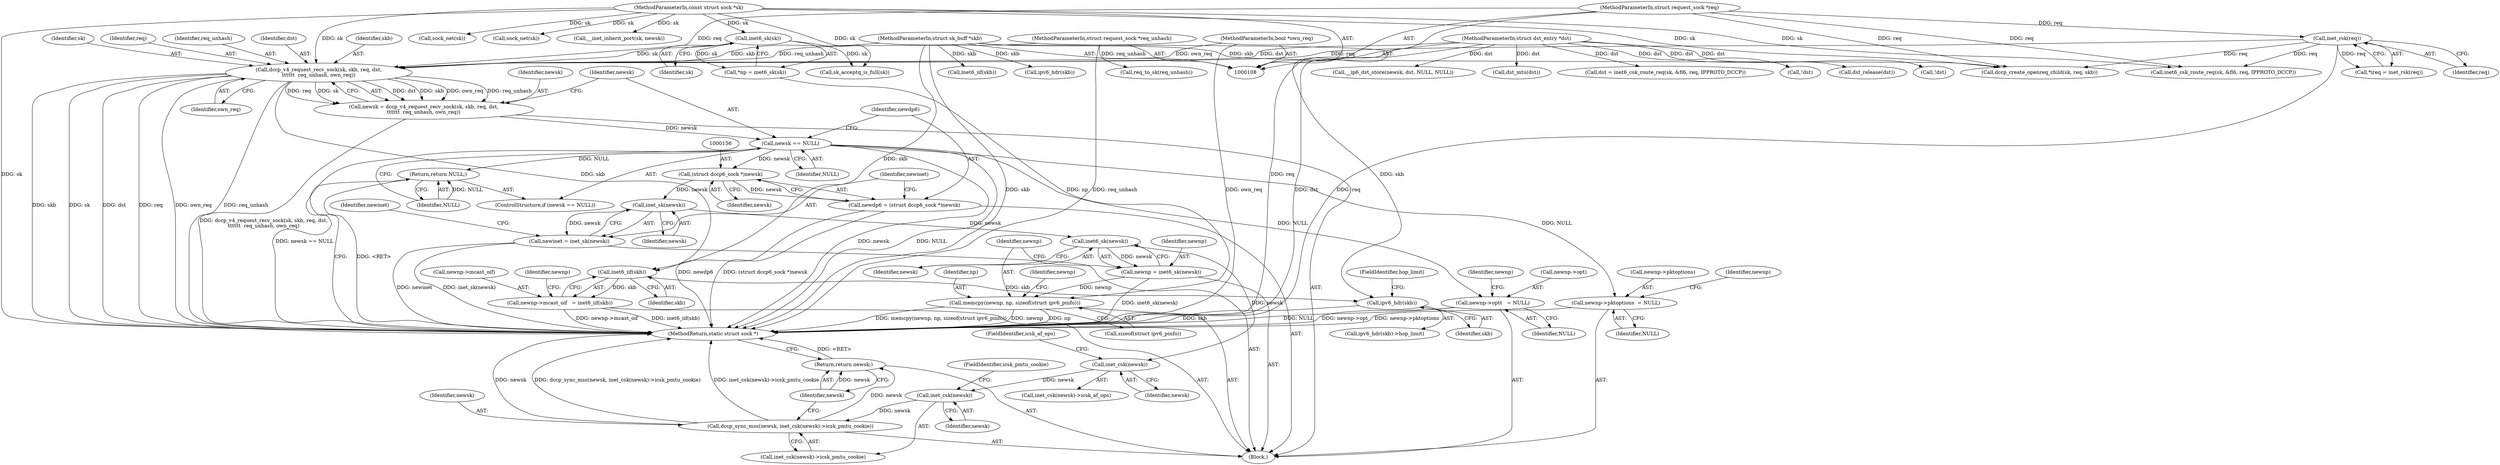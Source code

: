 digraph "0_linux_45f6fad84cc305103b28d73482b344d7f5b76f39_0@API" {
"1000140" [label="(Call,dccp_v4_request_recv_sock(sk, skb, req, dst,\n\t\t\t\t\t\t  req_unhash, own_req))"];
"1000125" [label="(Call,inet6_sk(sk))"];
"1000109" [label="(MethodParameterIn,const struct sock *sk)"];
"1000110" [label="(MethodParameterIn,struct sk_buff *skb)"];
"1000119" [label="(Call,inet_rsk(req))"];
"1000111" [label="(MethodParameterIn,struct request_sock *req)"];
"1000112" [label="(MethodParameterIn,struct dst_entry *dst)"];
"1000113" [label="(MethodParameterIn,struct request_sock *req_unhash)"];
"1000114" [label="(MethodParameterIn,bool *own_req)"];
"1000138" [label="(Call,newsk = dccp_v4_request_recv_sock(sk, skb, req, dst,\n\t\t\t\t\t\t  req_unhash, own_req))"];
"1000148" [label="(Call,newsk == NULL)"];
"1000151" [label="(Return,return NULL;)"];
"1000155" [label="(Call,(struct dccp6_sock *)newsk)"];
"1000153" [label="(Call,newdp6 = (struct dccp6_sock *)newsk)"];
"1000160" [label="(Call,inet_sk(newsk))"];
"1000158" [label="(Call,newinet = inet_sk(newsk))"];
"1000172" [label="(Call,inet6_sk(newsk))"];
"1000170" [label="(Call,newnp = inet6_sk(newsk))"];
"1000174" [label="(Call,memcpy(newnp, np, sizeof(struct ipv6_pinfo)))"];
"1000188" [label="(Call,inet_csk(newsk))"];
"1000225" [label="(Call,inet_csk(newsk))"];
"1000222" [label="(Call,dccp_sync_mss(newsk, inet_csk(newsk)->icsk_pmtu_cookie))"];
"1000228" [label="(Return,return newsk;)"];
"1000198" [label="(Call,newnp->pktoptions  = NULL)"];
"1000203" [label="(Call,newnp->opt\t   = NULL)"];
"1000212" [label="(Call,inet6_iif(skb))"];
"1000208" [label="(Call,newnp->mcast_oif   = inet6_iif(skb))"];
"1000219" [label="(Call,ipv6_hdr(skb))"];
"1000140" [label="(Call,dccp_v4_request_recv_sock(sk, skb, req, dst,\n\t\t\t\t\t\t  req_unhash, own_req))"];
"1000172" [label="(Call,inet6_sk(newsk))"];
"1000181" [label="(Identifier,newnp)"];
"1000170" [label="(Call,newnp = inet6_sk(newsk))"];
"1000228" [label="(Return,return newsk;)"];
"1000147" [label="(ControlStructure,if (newsk == NULL))"];
"1000139" [label="(Identifier,newsk)"];
"1000142" [label="(Identifier,skb)"];
"1000213" [label="(Identifier,skb)"];
"1000189" [label="(Identifier,newsk)"];
"1000171" [label="(Identifier,newnp)"];
"1000202" [label="(Identifier,NULL)"];
"1000174" [label="(Call,memcpy(newnp, np, sizeof(struct ipv6_pinfo)))"];
"1000220" [label="(Identifier,skb)"];
"1000212" [label="(Call,inet6_iif(skb))"];
"1000151" [label="(Return,return NULL;)"];
"1000224" [label="(Call,inet_csk(newsk)->icsk_pmtu_cookie)"];
"1000114" [label="(MethodParameterIn,bool *own_req)"];
"1000164" [label="(Identifier,newinet)"];
"1000221" [label="(FieldIdentifier,hop_limit)"];
"1000209" [label="(Call,newnp->mcast_oif)"];
"1000229" [label="(Identifier,newsk)"];
"1000226" [label="(Identifier,newsk)"];
"1000141" [label="(Identifier,sk)"];
"1000208" [label="(Call,newnp->mcast_oif   = inet6_iif(skb))"];
"1000198" [label="(Call,newnp->pktoptions  = NULL)"];
"1000498" [label="(Call,dst_release(dst))"];
"1000143" [label="(Identifier,req)"];
"1000125" [label="(Call,inet6_sk(sk))"];
"1000148" [label="(Call,newsk == NULL)"];
"1000203" [label="(Call,newnp->opt\t   = NULL)"];
"1000231" [label="(Call,sk_acceptq_is_full(sk))"];
"1000223" [label="(Identifier,newsk)"];
"1000507" [label="(MethodReturn,static struct sock *)"];
"1000153" [label="(Call,newdp6 = (struct dccp6_sock *)newsk)"];
"1000365" [label="(Call,inet6_iif(skb))"];
"1000149" [label="(Identifier,newsk)"];
"1000160" [label="(Call,inet_sk(newsk))"];
"1000222" [label="(Call,dccp_sync_mss(newsk, inet_csk(newsk)->icsk_pmtu_cookie))"];
"1000158" [label="(Call,newinet = inet_sk(newsk))"];
"1000502" [label="(Call,sock_net(sk))"];
"1000253" [label="(Call,dccp_create_openreq_child(sk, req, skb))"];
"1000494" [label="(Call,sock_net(sk))"];
"1000219" [label="(Call,ipv6_hdr(skb))"];
"1000111" [label="(MethodParameterIn,struct request_sock *req)"];
"1000227" [label="(FieldIdentifier,icsk_pmtu_cookie)"];
"1000137" [label="(Block,)"];
"1000161" [label="(Identifier,newsk)"];
"1000110" [label="(MethodParameterIn,struct sk_buff *skb)"];
"1000177" [label="(Call,sizeof(struct ipv6_pinfo))"];
"1000117" [label="(Call,*ireq = inet_rsk(req))"];
"1000109" [label="(MethodParameterIn,const struct sock *sk)"];
"1000159" [label="(Identifier,newinet)"];
"1000190" [label="(FieldIdentifier,icsk_af_ops)"];
"1000113" [label="(MethodParameterIn,struct request_sock *req_unhash)"];
"1000112" [label="(MethodParameterIn,struct dst_entry *dst)"];
"1000187" [label="(Call,inet_csk(newsk)->icsk_af_ops)"];
"1000138" [label="(Call,newsk = dccp_v4_request_recv_sock(sk, skb, req, dst,\n\t\t\t\t\t\t  req_unhash, own_req))"];
"1000188" [label="(Call,inet_csk(newsk))"];
"1000152" [label="(Identifier,NULL)"];
"1000204" [label="(Call,newnp->opt)"];
"1000146" [label="(Identifier,own_req)"];
"1000210" [label="(Identifier,newnp)"];
"1000175" [label="(Identifier,newnp)"];
"1000235" [label="(Call,!dst)"];
"1000199" [label="(Call,newnp->pktoptions)"];
"1000207" [label="(Identifier,NULL)"];
"1000150" [label="(Identifier,NULL)"];
"1000157" [label="(Identifier,newsk)"];
"1000120" [label="(Identifier,req)"];
"1000205" [label="(Identifier,newnp)"];
"1000126" [label="(Identifier,sk)"];
"1000262" [label="(Call,__ip6_dst_store(newsk, dst, NULL, NULL))"];
"1000420" [label="(Call,dst_mtu(dst))"];
"1000453" [label="(Call,req_to_sk(req_unhash))"];
"1000218" [label="(Call,ipv6_hdr(skb)->hop_limit)"];
"1000154" [label="(Identifier,newdp6)"];
"1000155" [label="(Call,(struct dccp6_sock *)newsk)"];
"1000216" [label="(Identifier,newnp)"];
"1000145" [label="(Identifier,req_unhash)"];
"1000119" [label="(Call,inet_rsk(req))"];
"1000144" [label="(Identifier,dst)"];
"1000176" [label="(Identifier,np)"];
"1000372" [label="(Call,ipv6_hdr(skb))"];
"1000173" [label="(Identifier,newsk)"];
"1000225" [label="(Call,inet_csk(newsk))"];
"1000438" [label="(Call,__inet_inherit_port(sk, newsk))"];
"1000241" [label="(Call,inet6_csk_route_req(sk, &fl6, req, IPPROTO_DCCP))"];
"1000239" [label="(Call,dst = inet6_csk_route_req(sk, &fl6, req, IPPROTO_DCCP))"];
"1000123" [label="(Call,*np = inet6_sk(sk))"];
"1000248" [label="(Call,!dst)"];
"1000140" -> "1000138"  [label="AST: "];
"1000140" -> "1000146"  [label="CFG: "];
"1000141" -> "1000140"  [label="AST: "];
"1000142" -> "1000140"  [label="AST: "];
"1000143" -> "1000140"  [label="AST: "];
"1000144" -> "1000140"  [label="AST: "];
"1000145" -> "1000140"  [label="AST: "];
"1000146" -> "1000140"  [label="AST: "];
"1000138" -> "1000140"  [label="CFG: "];
"1000140" -> "1000507"  [label="DDG: skb"];
"1000140" -> "1000507"  [label="DDG: sk"];
"1000140" -> "1000507"  [label="DDG: dst"];
"1000140" -> "1000507"  [label="DDG: req"];
"1000140" -> "1000507"  [label="DDG: req_unhash"];
"1000140" -> "1000507"  [label="DDG: own_req"];
"1000140" -> "1000138"  [label="DDG: dst"];
"1000140" -> "1000138"  [label="DDG: skb"];
"1000140" -> "1000138"  [label="DDG: own_req"];
"1000140" -> "1000138"  [label="DDG: req_unhash"];
"1000140" -> "1000138"  [label="DDG: req"];
"1000140" -> "1000138"  [label="DDG: sk"];
"1000125" -> "1000140"  [label="DDG: sk"];
"1000109" -> "1000140"  [label="DDG: sk"];
"1000110" -> "1000140"  [label="DDG: skb"];
"1000119" -> "1000140"  [label="DDG: req"];
"1000111" -> "1000140"  [label="DDG: req"];
"1000112" -> "1000140"  [label="DDG: dst"];
"1000113" -> "1000140"  [label="DDG: req_unhash"];
"1000114" -> "1000140"  [label="DDG: own_req"];
"1000140" -> "1000212"  [label="DDG: skb"];
"1000125" -> "1000123"  [label="AST: "];
"1000125" -> "1000126"  [label="CFG: "];
"1000126" -> "1000125"  [label="AST: "];
"1000123" -> "1000125"  [label="CFG: "];
"1000125" -> "1000123"  [label="DDG: sk"];
"1000109" -> "1000125"  [label="DDG: sk"];
"1000125" -> "1000231"  [label="DDG: sk"];
"1000109" -> "1000108"  [label="AST: "];
"1000109" -> "1000507"  [label="DDG: sk"];
"1000109" -> "1000231"  [label="DDG: sk"];
"1000109" -> "1000241"  [label="DDG: sk"];
"1000109" -> "1000253"  [label="DDG: sk"];
"1000109" -> "1000438"  [label="DDG: sk"];
"1000109" -> "1000494"  [label="DDG: sk"];
"1000109" -> "1000502"  [label="DDG: sk"];
"1000110" -> "1000108"  [label="AST: "];
"1000110" -> "1000507"  [label="DDG: skb"];
"1000110" -> "1000212"  [label="DDG: skb"];
"1000110" -> "1000219"  [label="DDG: skb"];
"1000110" -> "1000253"  [label="DDG: skb"];
"1000110" -> "1000365"  [label="DDG: skb"];
"1000110" -> "1000372"  [label="DDG: skb"];
"1000119" -> "1000117"  [label="AST: "];
"1000119" -> "1000120"  [label="CFG: "];
"1000120" -> "1000119"  [label="AST: "];
"1000117" -> "1000119"  [label="CFG: "];
"1000119" -> "1000507"  [label="DDG: req"];
"1000119" -> "1000117"  [label="DDG: req"];
"1000111" -> "1000119"  [label="DDG: req"];
"1000119" -> "1000241"  [label="DDG: req"];
"1000119" -> "1000253"  [label="DDG: req"];
"1000111" -> "1000108"  [label="AST: "];
"1000111" -> "1000507"  [label="DDG: req"];
"1000111" -> "1000241"  [label="DDG: req"];
"1000111" -> "1000253"  [label="DDG: req"];
"1000112" -> "1000108"  [label="AST: "];
"1000112" -> "1000507"  [label="DDG: dst"];
"1000112" -> "1000235"  [label="DDG: dst"];
"1000112" -> "1000239"  [label="DDG: dst"];
"1000112" -> "1000248"  [label="DDG: dst"];
"1000112" -> "1000262"  [label="DDG: dst"];
"1000112" -> "1000420"  [label="DDG: dst"];
"1000112" -> "1000498"  [label="DDG: dst"];
"1000113" -> "1000108"  [label="AST: "];
"1000113" -> "1000507"  [label="DDG: req_unhash"];
"1000113" -> "1000453"  [label="DDG: req_unhash"];
"1000114" -> "1000108"  [label="AST: "];
"1000114" -> "1000507"  [label="DDG: own_req"];
"1000138" -> "1000137"  [label="AST: "];
"1000139" -> "1000138"  [label="AST: "];
"1000149" -> "1000138"  [label="CFG: "];
"1000138" -> "1000507"  [label="DDG: dccp_v4_request_recv_sock(sk, skb, req, dst,\n\t\t\t\t\t\t  req_unhash, own_req)"];
"1000138" -> "1000148"  [label="DDG: newsk"];
"1000148" -> "1000147"  [label="AST: "];
"1000148" -> "1000150"  [label="CFG: "];
"1000149" -> "1000148"  [label="AST: "];
"1000150" -> "1000148"  [label="AST: "];
"1000152" -> "1000148"  [label="CFG: "];
"1000154" -> "1000148"  [label="CFG: "];
"1000148" -> "1000507"  [label="DDG: newsk == NULL"];
"1000148" -> "1000507"  [label="DDG: newsk"];
"1000148" -> "1000507"  [label="DDG: NULL"];
"1000148" -> "1000151"  [label="DDG: NULL"];
"1000148" -> "1000155"  [label="DDG: newsk"];
"1000148" -> "1000198"  [label="DDG: NULL"];
"1000148" -> "1000203"  [label="DDG: NULL"];
"1000151" -> "1000147"  [label="AST: "];
"1000151" -> "1000152"  [label="CFG: "];
"1000152" -> "1000151"  [label="AST: "];
"1000507" -> "1000151"  [label="CFG: "];
"1000151" -> "1000507"  [label="DDG: <RET>"];
"1000152" -> "1000151"  [label="DDG: NULL"];
"1000155" -> "1000153"  [label="AST: "];
"1000155" -> "1000157"  [label="CFG: "];
"1000156" -> "1000155"  [label="AST: "];
"1000157" -> "1000155"  [label="AST: "];
"1000153" -> "1000155"  [label="CFG: "];
"1000155" -> "1000153"  [label="DDG: newsk"];
"1000155" -> "1000160"  [label="DDG: newsk"];
"1000153" -> "1000137"  [label="AST: "];
"1000154" -> "1000153"  [label="AST: "];
"1000159" -> "1000153"  [label="CFG: "];
"1000153" -> "1000507"  [label="DDG: (struct dccp6_sock *)newsk"];
"1000153" -> "1000507"  [label="DDG: newdp6"];
"1000160" -> "1000158"  [label="AST: "];
"1000160" -> "1000161"  [label="CFG: "];
"1000161" -> "1000160"  [label="AST: "];
"1000158" -> "1000160"  [label="CFG: "];
"1000160" -> "1000158"  [label="DDG: newsk"];
"1000160" -> "1000172"  [label="DDG: newsk"];
"1000158" -> "1000137"  [label="AST: "];
"1000159" -> "1000158"  [label="AST: "];
"1000164" -> "1000158"  [label="CFG: "];
"1000158" -> "1000507"  [label="DDG: newinet"];
"1000158" -> "1000507"  [label="DDG: inet_sk(newsk)"];
"1000172" -> "1000170"  [label="AST: "];
"1000172" -> "1000173"  [label="CFG: "];
"1000173" -> "1000172"  [label="AST: "];
"1000170" -> "1000172"  [label="CFG: "];
"1000172" -> "1000170"  [label="DDG: newsk"];
"1000172" -> "1000188"  [label="DDG: newsk"];
"1000170" -> "1000137"  [label="AST: "];
"1000171" -> "1000170"  [label="AST: "];
"1000175" -> "1000170"  [label="CFG: "];
"1000170" -> "1000507"  [label="DDG: inet6_sk(newsk)"];
"1000170" -> "1000174"  [label="DDG: newnp"];
"1000174" -> "1000137"  [label="AST: "];
"1000174" -> "1000177"  [label="CFG: "];
"1000175" -> "1000174"  [label="AST: "];
"1000176" -> "1000174"  [label="AST: "];
"1000177" -> "1000174"  [label="AST: "];
"1000181" -> "1000174"  [label="CFG: "];
"1000174" -> "1000507"  [label="DDG: np"];
"1000174" -> "1000507"  [label="DDG: memcpy(newnp, np, sizeof(struct ipv6_pinfo))"];
"1000174" -> "1000507"  [label="DDG: newnp"];
"1000123" -> "1000174"  [label="DDG: np"];
"1000188" -> "1000187"  [label="AST: "];
"1000188" -> "1000189"  [label="CFG: "];
"1000189" -> "1000188"  [label="AST: "];
"1000190" -> "1000188"  [label="CFG: "];
"1000188" -> "1000225"  [label="DDG: newsk"];
"1000225" -> "1000224"  [label="AST: "];
"1000225" -> "1000226"  [label="CFG: "];
"1000226" -> "1000225"  [label="AST: "];
"1000227" -> "1000225"  [label="CFG: "];
"1000225" -> "1000222"  [label="DDG: newsk"];
"1000222" -> "1000137"  [label="AST: "];
"1000222" -> "1000224"  [label="CFG: "];
"1000223" -> "1000222"  [label="AST: "];
"1000224" -> "1000222"  [label="AST: "];
"1000229" -> "1000222"  [label="CFG: "];
"1000222" -> "1000507"  [label="DDG: newsk"];
"1000222" -> "1000507"  [label="DDG: dccp_sync_mss(newsk, inet_csk(newsk)->icsk_pmtu_cookie)"];
"1000222" -> "1000507"  [label="DDG: inet_csk(newsk)->icsk_pmtu_cookie"];
"1000222" -> "1000228"  [label="DDG: newsk"];
"1000228" -> "1000137"  [label="AST: "];
"1000228" -> "1000229"  [label="CFG: "];
"1000229" -> "1000228"  [label="AST: "];
"1000507" -> "1000228"  [label="CFG: "];
"1000228" -> "1000507"  [label="DDG: <RET>"];
"1000229" -> "1000228"  [label="DDG: newsk"];
"1000198" -> "1000137"  [label="AST: "];
"1000198" -> "1000202"  [label="CFG: "];
"1000199" -> "1000198"  [label="AST: "];
"1000202" -> "1000198"  [label="AST: "];
"1000205" -> "1000198"  [label="CFG: "];
"1000198" -> "1000507"  [label="DDG: newnp->pktoptions"];
"1000203" -> "1000137"  [label="AST: "];
"1000203" -> "1000207"  [label="CFG: "];
"1000204" -> "1000203"  [label="AST: "];
"1000207" -> "1000203"  [label="AST: "];
"1000210" -> "1000203"  [label="CFG: "];
"1000203" -> "1000507"  [label="DDG: NULL"];
"1000203" -> "1000507"  [label="DDG: newnp->opt"];
"1000212" -> "1000208"  [label="AST: "];
"1000212" -> "1000213"  [label="CFG: "];
"1000213" -> "1000212"  [label="AST: "];
"1000208" -> "1000212"  [label="CFG: "];
"1000212" -> "1000208"  [label="DDG: skb"];
"1000212" -> "1000219"  [label="DDG: skb"];
"1000208" -> "1000137"  [label="AST: "];
"1000209" -> "1000208"  [label="AST: "];
"1000216" -> "1000208"  [label="CFG: "];
"1000208" -> "1000507"  [label="DDG: newnp->mcast_oif"];
"1000208" -> "1000507"  [label="DDG: inet6_iif(skb)"];
"1000219" -> "1000218"  [label="AST: "];
"1000219" -> "1000220"  [label="CFG: "];
"1000220" -> "1000219"  [label="AST: "];
"1000221" -> "1000219"  [label="CFG: "];
"1000219" -> "1000507"  [label="DDG: skb"];
}
